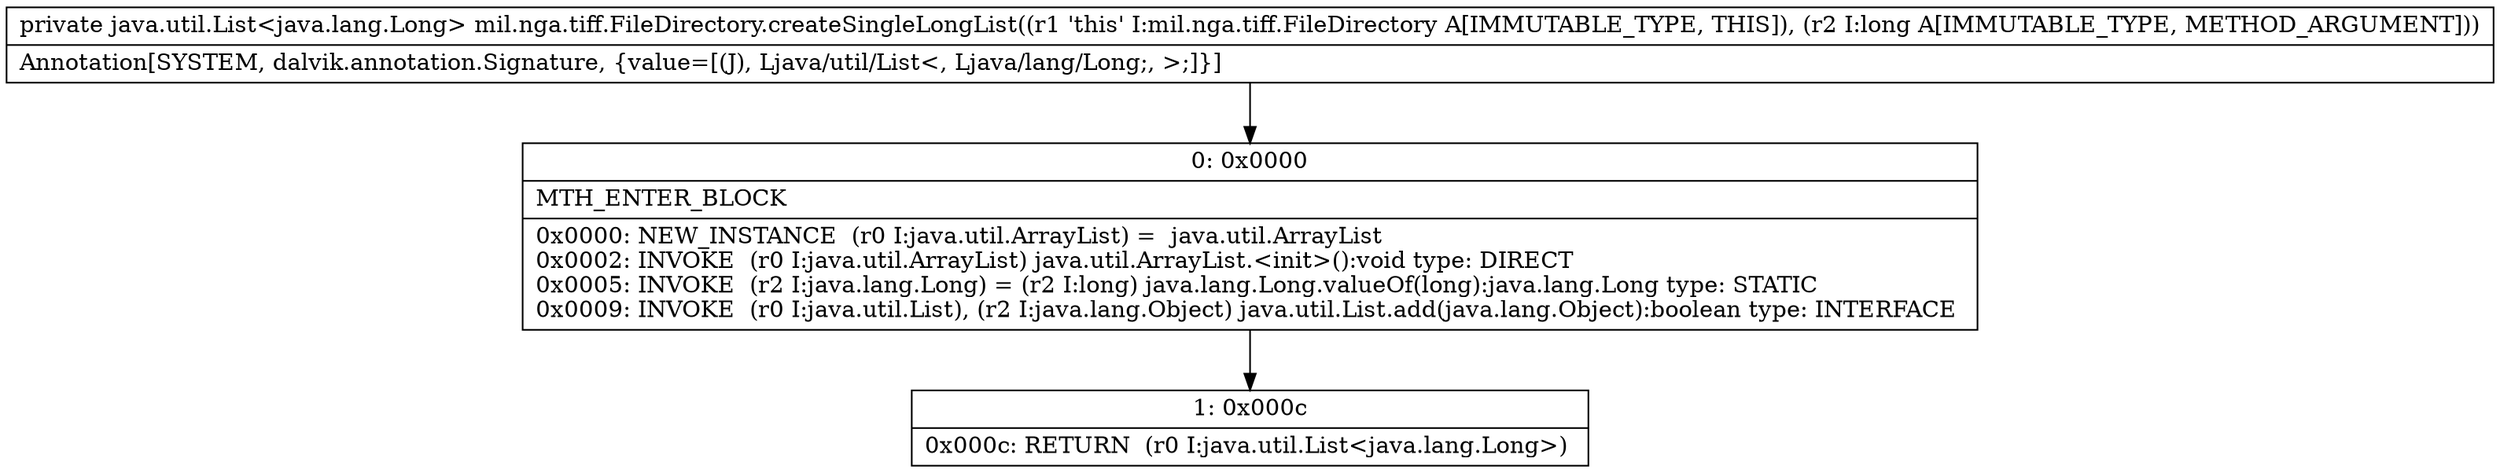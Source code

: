digraph "CFG formil.nga.tiff.FileDirectory.createSingleLongList(J)Ljava\/util\/List;" {
Node_0 [shape=record,label="{0\:\ 0x0000|MTH_ENTER_BLOCK\l|0x0000: NEW_INSTANCE  (r0 I:java.util.ArrayList) =  java.util.ArrayList \l0x0002: INVOKE  (r0 I:java.util.ArrayList) java.util.ArrayList.\<init\>():void type: DIRECT \l0x0005: INVOKE  (r2 I:java.lang.Long) = (r2 I:long) java.lang.Long.valueOf(long):java.lang.Long type: STATIC \l0x0009: INVOKE  (r0 I:java.util.List), (r2 I:java.lang.Object) java.util.List.add(java.lang.Object):boolean type: INTERFACE \l}"];
Node_1 [shape=record,label="{1\:\ 0x000c|0x000c: RETURN  (r0 I:java.util.List\<java.lang.Long\>) \l}"];
MethodNode[shape=record,label="{private java.util.List\<java.lang.Long\> mil.nga.tiff.FileDirectory.createSingleLongList((r1 'this' I:mil.nga.tiff.FileDirectory A[IMMUTABLE_TYPE, THIS]), (r2 I:long A[IMMUTABLE_TYPE, METHOD_ARGUMENT]))  | Annotation[SYSTEM, dalvik.annotation.Signature, \{value=[(J), Ljava\/util\/List\<, Ljava\/lang\/Long;, \>;]\}]\l}"];
MethodNode -> Node_0;
Node_0 -> Node_1;
}


